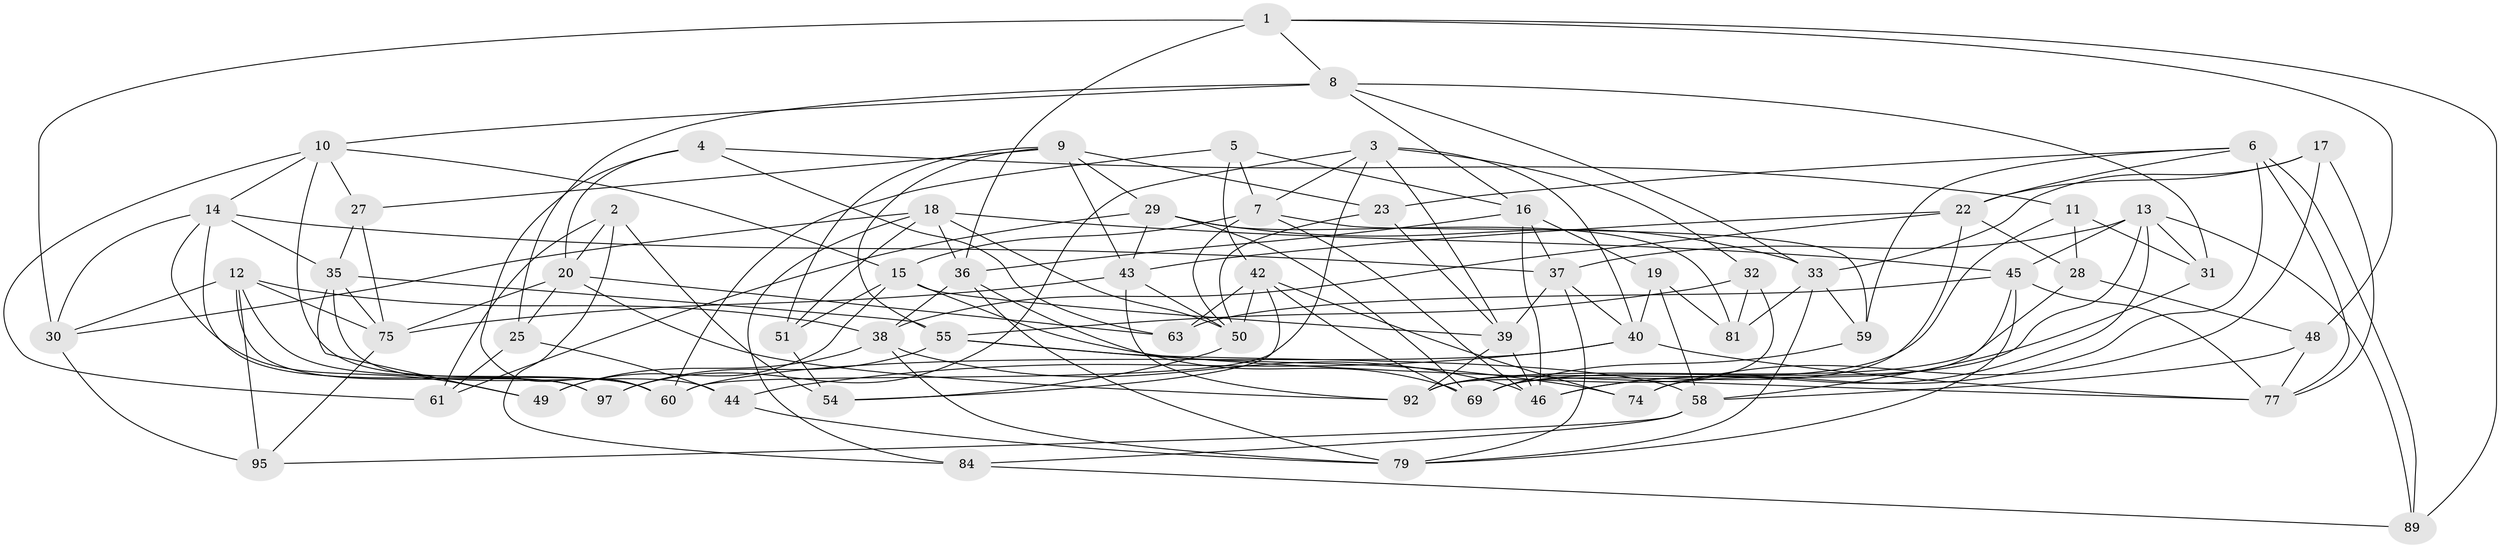 // original degree distribution, {4: 1.0}
// Generated by graph-tools (version 1.1) at 2025/39/02/21/25 10:39:00]
// undirected, 63 vertices, 162 edges
graph export_dot {
graph [start="1"]
  node [color=gray90,style=filled];
  1 [super="+72"];
  2;
  3 [super="+68"];
  4;
  5;
  6 [super="+85"];
  7 [super="+65"];
  8 [super="+21"];
  9 [super="+53"];
  10 [super="+98"];
  11;
  12 [super="+76"];
  13 [super="+93"];
  14 [super="+24"];
  15 [super="+64"];
  16 [super="+34"];
  17;
  18 [super="+62"];
  19;
  20 [super="+26"];
  22 [super="+67"];
  23;
  25;
  27;
  28;
  29 [super="+70"];
  30 [super="+47"];
  31;
  32;
  33 [super="+80"];
  35 [super="+96"];
  36 [super="+52"];
  37 [super="+71"];
  38 [super="+41"];
  39 [super="+83"];
  40 [super="+82"];
  42 [super="+56"];
  43 [super="+88"];
  44;
  45 [super="+57"];
  46 [super="+100"];
  48;
  49;
  50 [super="+66"];
  51;
  54;
  55 [super="+78"];
  58 [super="+73"];
  59;
  60 [super="+91"];
  61;
  63;
  69 [super="+86"];
  74;
  75 [super="+99"];
  77 [super="+90"];
  79 [super="+87"];
  81;
  84;
  89;
  92 [super="+94"];
  95;
  97;
  1 -- 36;
  1 -- 48;
  1 -- 30 [weight=2];
  1 -- 89;
  1 -- 8;
  2 -- 20;
  2 -- 84;
  2 -- 54;
  2 -- 61;
  3 -- 39;
  3 -- 32;
  3 -- 97;
  3 -- 60;
  3 -- 7;
  3 -- 40;
  4 -- 11;
  4 -- 63;
  4 -- 20;
  4 -- 60;
  5 -- 16;
  5 -- 7;
  5 -- 60;
  5 -- 42;
  6 -- 77;
  6 -- 59;
  6 -- 46;
  6 -- 89;
  6 -- 22;
  6 -- 23;
  7 -- 46;
  7 -- 50;
  7 -- 59;
  7 -- 15;
  8 -- 33;
  8 -- 25;
  8 -- 31;
  8 -- 16;
  8 -- 10;
  9 -- 29;
  9 -- 51;
  9 -- 55;
  9 -- 27;
  9 -- 43;
  9 -- 23;
  10 -- 27;
  10 -- 15;
  10 -- 60;
  10 -- 61;
  10 -- 14;
  11 -- 28;
  11 -- 31;
  11 -- 92;
  12 -- 97;
  12 -- 75;
  12 -- 60;
  12 -- 95;
  12 -- 30;
  12 -- 38;
  13 -- 31;
  13 -- 69;
  13 -- 45;
  13 -- 89;
  13 -- 37;
  13 -- 46;
  14 -- 49;
  14 -- 97;
  14 -- 30;
  14 -- 35;
  14 -- 37;
  15 -- 51;
  15 -- 39;
  15 -- 49;
  15 -- 77;
  16 -- 19;
  16 -- 36;
  16 -- 46;
  16 -- 37;
  17 -- 77;
  17 -- 74;
  17 -- 22;
  17 -- 33;
  18 -- 51;
  18 -- 45;
  18 -- 84;
  18 -- 36;
  18 -- 30;
  18 -- 50;
  19 -- 81;
  19 -- 58;
  19 -- 40;
  20 -- 75;
  20 -- 92;
  20 -- 25;
  20 -- 63;
  22 -- 28;
  22 -- 69;
  22 -- 43;
  22 -- 38;
  23 -- 39;
  23 -- 50;
  25 -- 61;
  25 -- 44;
  27 -- 75;
  27 -- 35;
  28 -- 92;
  28 -- 48;
  29 -- 33;
  29 -- 43;
  29 -- 81;
  29 -- 61;
  29 -- 69;
  30 -- 95;
  31 -- 58;
  32 -- 55;
  32 -- 81;
  32 -- 92;
  33 -- 81;
  33 -- 59;
  33 -- 79;
  35 -- 49;
  35 -- 75;
  35 -- 55;
  35 -- 44;
  36 -- 79;
  36 -- 69;
  36 -- 38;
  37 -- 39;
  37 -- 40;
  37 -- 79;
  38 -- 46;
  38 -- 49;
  38 -- 79;
  39 -- 92;
  39 -- 46;
  40 -- 60;
  40 -- 44;
  40 -- 77;
  42 -- 63;
  42 -- 69;
  42 -- 50;
  42 -- 74;
  42 -- 54;
  43 -- 50;
  43 -- 75;
  43 -- 92;
  44 -- 79;
  45 -- 74;
  45 -- 63;
  45 -- 79;
  45 -- 77;
  48 -- 58;
  48 -- 77;
  50 -- 54;
  51 -- 54;
  55 -- 74;
  55 -- 97;
  55 -- 58;
  58 -- 95;
  58 -- 84;
  59 -- 69;
  75 -- 95;
  84 -- 89;
}

